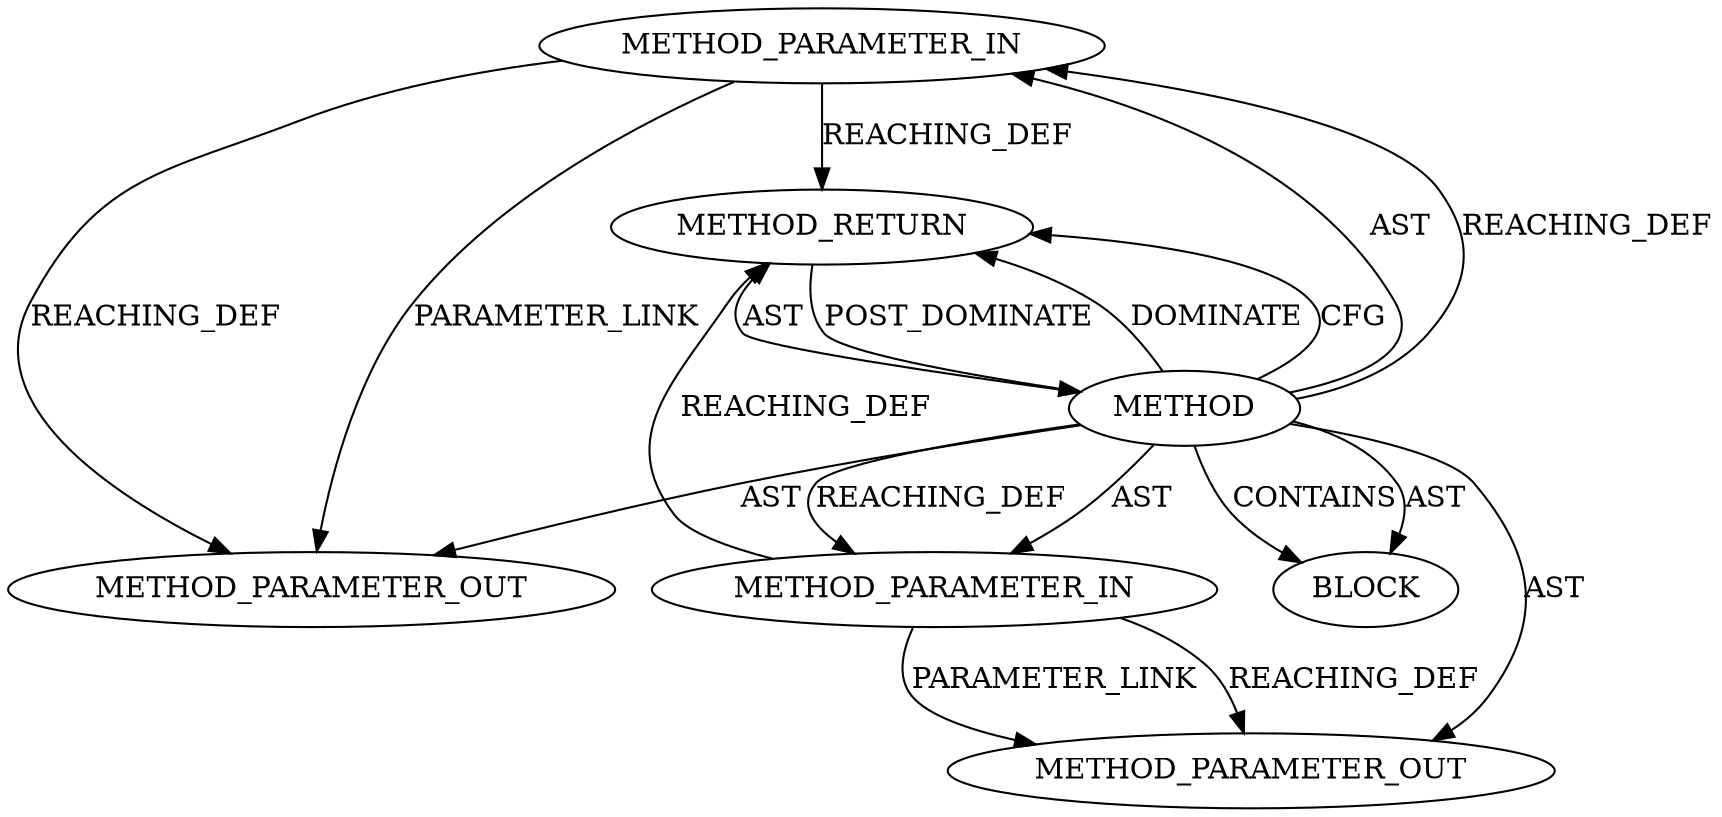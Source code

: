 digraph {
  13260 [label=METHOD_PARAMETER_OUT ORDER=1 CODE="p1" IS_VARIADIC=false TYPE_FULL_NAME="ANY" EVALUATION_STRATEGY="BY_VALUE" INDEX=1 NAME="p1"]
  12010 [label=METHOD_RETURN ORDER=2 CODE="RET" TYPE_FULL_NAME="ANY" EVALUATION_STRATEGY="BY_VALUE"]
  12007 [label=METHOD_PARAMETER_IN ORDER=1 CODE="p1" IS_VARIADIC=false TYPE_FULL_NAME="ANY" EVALUATION_STRATEGY="BY_VALUE" INDEX=1 NAME="p1"]
  12009 [label=BLOCK ORDER=1 ARGUMENT_INDEX=1 CODE="<empty>" TYPE_FULL_NAME="ANY"]
  13261 [label=METHOD_PARAMETER_OUT ORDER=2 CODE="p2" IS_VARIADIC=false TYPE_FULL_NAME="ANY" EVALUATION_STRATEGY="BY_VALUE" INDEX=2 NAME="p2"]
  12006 [label=METHOD AST_PARENT_TYPE="NAMESPACE_BLOCK" AST_PARENT_FULL_NAME="<global>" ORDER=0 CODE="<empty>" FULL_NAME="<operator>.equals" IS_EXTERNAL=true FILENAME="<empty>" SIGNATURE="" NAME="<operator>.equals"]
  12008 [label=METHOD_PARAMETER_IN ORDER=2 CODE="p2" IS_VARIADIC=false TYPE_FULL_NAME="ANY" EVALUATION_STRATEGY="BY_VALUE" INDEX=2 NAME="p2"]
  12010 -> 12006 [label=POST_DOMINATE ]
  12008 -> 13261 [label=REACHING_DEF VARIABLE="p2"]
  12006 -> 12010 [label=DOMINATE ]
  12006 -> 12009 [label=CONTAINS ]
  12006 -> 12010 [label=CFG ]
  12008 -> 12010 [label=REACHING_DEF VARIABLE="p2"]
  12007 -> 13260 [label=REACHING_DEF VARIABLE="p1"]
  12006 -> 12007 [label=AST ]
  12006 -> 13260 [label=AST ]
  12007 -> 12010 [label=REACHING_DEF VARIABLE="p1"]
  12007 -> 13260 [label=PARAMETER_LINK ]
  12006 -> 12007 [label=REACHING_DEF VARIABLE=""]
  12006 -> 12008 [label=AST ]
  12008 -> 13261 [label=PARAMETER_LINK ]
  12006 -> 13261 [label=AST ]
  12006 -> 12008 [label=REACHING_DEF VARIABLE=""]
  12006 -> 12009 [label=AST ]
  12006 -> 12010 [label=AST ]
}
